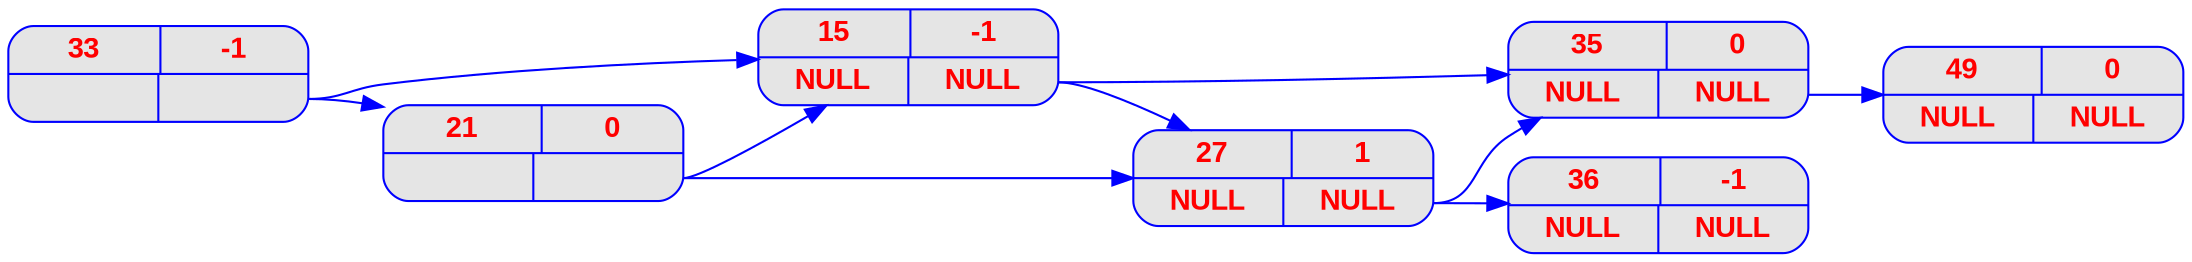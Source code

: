 digraph liste { 
graph [ 
	rankdir = "LR" 
] 

node [ 
	fontname = "Arial bold"
	fontsize = "14" 
	fontcolor = "red" 
	style = "rounded, filled" 
	shape = "record" 
	fillcolor = "grey90" 
	color = "blue" 
	width = "2" 
] 

edge [ 
	color = "blue" 
] 


"ID_0007" [label = "{<elt> 49  | <> 0 } |{<nextL> NULL | <next> NULL}"];
"ID_0005" [label = "{<elt> 43  | <> -1 } |{<nextL> NULL | <next> }"];
"ID_0005" : next -> "ID_0007";
"ID_0006" [label = "{<elt> 36  | <> -1 } |{<nextL> NULL | <next> NULL}"];
"ID_0005" [label = "{<elt> 35  | <> 0 } |{<nextL> NULL | <next> NULL}"];
"ID_0004" [label = "{<elt> 36  | <> -1 } |{<nextL>  | <next> }"];
"ID_0004" : next -> "ID_0005";
"ID_0004" : next -> "ID_0006";
"ID_0003" [label = "{<elt> 42  | <> 0 } |{<nextL>  | <next> }"];
"ID_0003" : next -> "ID_0004";
"ID_0003" : next -> "ID_0005";
"ID_0004" [label = "{<elt> 27  | <> 1 } |{<nextL> NULL | <next> NULL}"];
"ID_0003" [label = "{<elt> 15  | <> -1 } |{<nextL> NULL | <next> NULL}"];
"ID_0002" [label = "{<elt> 21  | <> 0 } |{<nextL>  | <next> }"];
"ID_0002" : next -> "ID_0003";
"ID_0002" : next -> "ID_0004";
"ID_0001" [label = "{<elt> 33  | <> -1 } |{<nextL>  | <next> }"];
"ID_0001" : next -> "ID_0002";
"ID_0001" : next -> "ID_0003";

}
